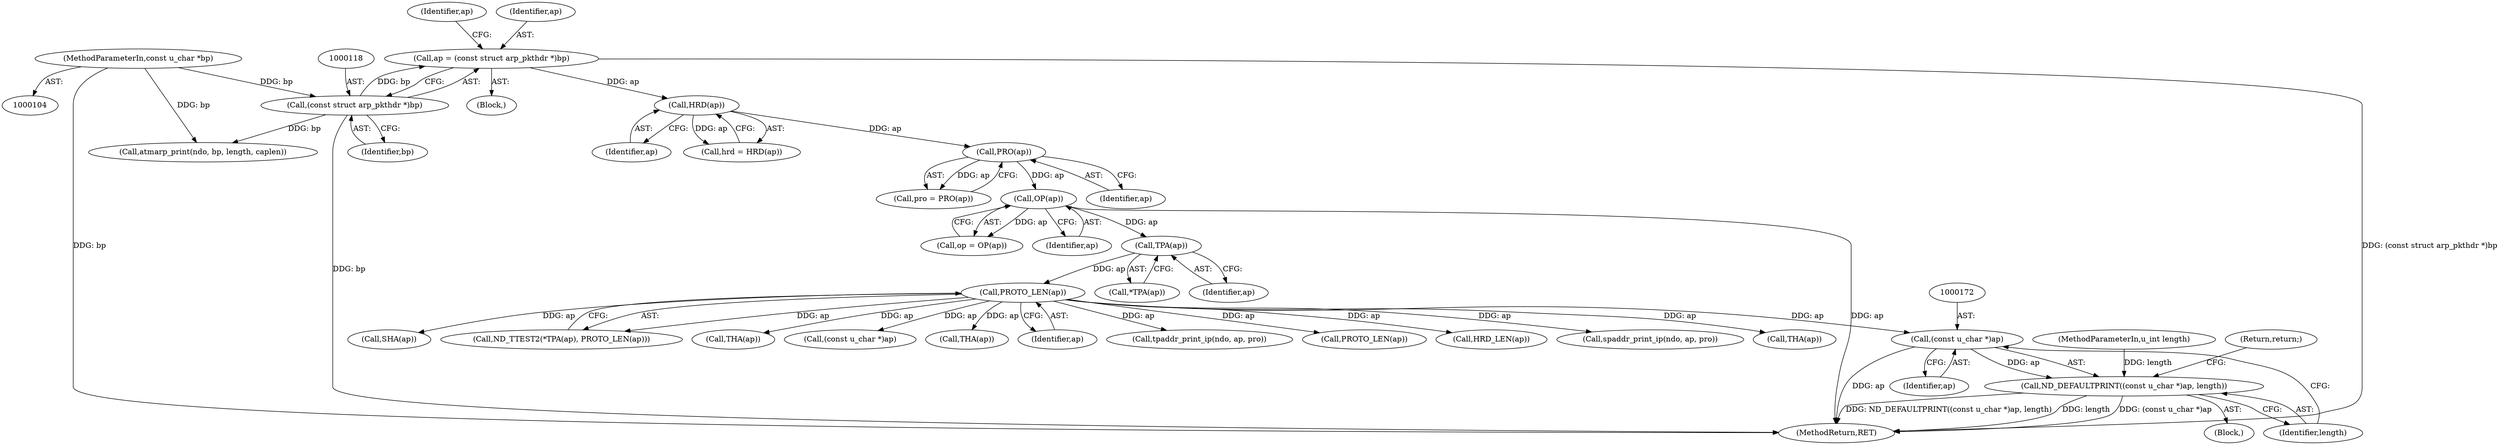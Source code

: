 digraph "0_tcpdump_13ab8d18617d616c7d343530f8a842e7143fb5cc@pointer" {
"1000171" [label="(Call,(const u_char *)ap)"];
"1000161" [label="(Call,PROTO_LEN(ap))"];
"1000159" [label="(Call,TPA(ap))"];
"1000133" [label="(Call,OP(ap))"];
"1000129" [label="(Call,PRO(ap))"];
"1000125" [label="(Call,HRD(ap))"];
"1000115" [label="(Call,ap = (const struct arp_pkthdr *)bp)"];
"1000117" [label="(Call,(const struct arp_pkthdr *)bp)"];
"1000106" [label="(MethodParameterIn,const u_char *bp)"];
"1000170" [label="(Call,ND_DEFAULTPRINT((const u_char *)ap, length))"];
"1000197" [label="(Call,PROTO_LEN(ap))"];
"1000139" [label="(Call,atmarp_print(ndo, bp, length, caplen))"];
"1000126" [label="(Identifier,ap)"];
"1000175" [label="(Return,return;)"];
"1000413" [label="(MethodReturn,RET)"];
"1000220" [label="(Call,HRD_LEN(ap))"];
"1000122" [label="(Identifier,ap)"];
"1000294" [label="(Call,spaddr_print_ip(ndo, ap, pro))"];
"1000130" [label="(Identifier,ap)"];
"1000360" [label="(Call,THA(ap))"];
"1000381" [label="(Call,SHA(ap))"];
"1000157" [label="(Call,ND_TTEST2(*TPA(ap), PROTO_LEN(ap)))"];
"1000117" [label="(Call,(const struct arp_pkthdr *)bp)"];
"1000109" [label="(Block,)"];
"1000171" [label="(Call,(const u_char *)ap)"];
"1000161" [label="(Call,PROTO_LEN(ap))"];
"1000119" [label="(Identifier,bp)"];
"1000160" [label="(Identifier,ap)"];
"1000320" [label="(Call,THA(ap))"];
"1000393" [label="(Call,(const u_char *)ap)"];
"1000129" [label="(Call,PRO(ap))"];
"1000341" [label="(Call,THA(ap))"];
"1000133" [label="(Call,OP(ap))"];
"1000131" [label="(Call,op = OP(ap))"];
"1000107" [label="(MethodParameterIn,u_int length)"];
"1000159" [label="(Call,TPA(ap))"];
"1000125" [label="(Call,HRD(ap))"];
"1000162" [label="(Identifier,ap)"];
"1000127" [label="(Call,pro = PRO(ap))"];
"1000163" [label="(Block,)"];
"1000106" [label="(MethodParameterIn,const u_char *bp)"];
"1000116" [label="(Identifier,ap)"];
"1000115" [label="(Call,ap = (const struct arp_pkthdr *)bp)"];
"1000134" [label="(Identifier,ap)"];
"1000170" [label="(Call,ND_DEFAULTPRINT((const u_char *)ap, length))"];
"1000174" [label="(Identifier,length)"];
"1000260" [label="(Call,tpaddr_print_ip(ndo, ap, pro))"];
"1000173" [label="(Identifier,ap)"];
"1000158" [label="(Call,*TPA(ap))"];
"1000123" [label="(Call,hrd = HRD(ap))"];
"1000171" -> "1000170"  [label="AST: "];
"1000171" -> "1000173"  [label="CFG: "];
"1000172" -> "1000171"  [label="AST: "];
"1000173" -> "1000171"  [label="AST: "];
"1000174" -> "1000171"  [label="CFG: "];
"1000171" -> "1000413"  [label="DDG: ap"];
"1000171" -> "1000170"  [label="DDG: ap"];
"1000161" -> "1000171"  [label="DDG: ap"];
"1000161" -> "1000157"  [label="AST: "];
"1000161" -> "1000162"  [label="CFG: "];
"1000162" -> "1000161"  [label="AST: "];
"1000157" -> "1000161"  [label="CFG: "];
"1000161" -> "1000157"  [label="DDG: ap"];
"1000159" -> "1000161"  [label="DDG: ap"];
"1000161" -> "1000197"  [label="DDG: ap"];
"1000161" -> "1000220"  [label="DDG: ap"];
"1000161" -> "1000260"  [label="DDG: ap"];
"1000161" -> "1000294"  [label="DDG: ap"];
"1000161" -> "1000320"  [label="DDG: ap"];
"1000161" -> "1000341"  [label="DDG: ap"];
"1000161" -> "1000360"  [label="DDG: ap"];
"1000161" -> "1000381"  [label="DDG: ap"];
"1000161" -> "1000393"  [label="DDG: ap"];
"1000159" -> "1000158"  [label="AST: "];
"1000159" -> "1000160"  [label="CFG: "];
"1000160" -> "1000159"  [label="AST: "];
"1000158" -> "1000159"  [label="CFG: "];
"1000133" -> "1000159"  [label="DDG: ap"];
"1000133" -> "1000131"  [label="AST: "];
"1000133" -> "1000134"  [label="CFG: "];
"1000134" -> "1000133"  [label="AST: "];
"1000131" -> "1000133"  [label="CFG: "];
"1000133" -> "1000413"  [label="DDG: ap"];
"1000133" -> "1000131"  [label="DDG: ap"];
"1000129" -> "1000133"  [label="DDG: ap"];
"1000129" -> "1000127"  [label="AST: "];
"1000129" -> "1000130"  [label="CFG: "];
"1000130" -> "1000129"  [label="AST: "];
"1000127" -> "1000129"  [label="CFG: "];
"1000129" -> "1000127"  [label="DDG: ap"];
"1000125" -> "1000129"  [label="DDG: ap"];
"1000125" -> "1000123"  [label="AST: "];
"1000125" -> "1000126"  [label="CFG: "];
"1000126" -> "1000125"  [label="AST: "];
"1000123" -> "1000125"  [label="CFG: "];
"1000125" -> "1000123"  [label="DDG: ap"];
"1000115" -> "1000125"  [label="DDG: ap"];
"1000115" -> "1000109"  [label="AST: "];
"1000115" -> "1000117"  [label="CFG: "];
"1000116" -> "1000115"  [label="AST: "];
"1000117" -> "1000115"  [label="AST: "];
"1000122" -> "1000115"  [label="CFG: "];
"1000115" -> "1000413"  [label="DDG: (const struct arp_pkthdr *)bp"];
"1000117" -> "1000115"  [label="DDG: bp"];
"1000117" -> "1000119"  [label="CFG: "];
"1000118" -> "1000117"  [label="AST: "];
"1000119" -> "1000117"  [label="AST: "];
"1000117" -> "1000413"  [label="DDG: bp"];
"1000106" -> "1000117"  [label="DDG: bp"];
"1000117" -> "1000139"  [label="DDG: bp"];
"1000106" -> "1000104"  [label="AST: "];
"1000106" -> "1000413"  [label="DDG: bp"];
"1000106" -> "1000139"  [label="DDG: bp"];
"1000170" -> "1000163"  [label="AST: "];
"1000170" -> "1000174"  [label="CFG: "];
"1000174" -> "1000170"  [label="AST: "];
"1000175" -> "1000170"  [label="CFG: "];
"1000170" -> "1000413"  [label="DDG: (const u_char *)ap"];
"1000170" -> "1000413"  [label="DDG: ND_DEFAULTPRINT((const u_char *)ap, length)"];
"1000170" -> "1000413"  [label="DDG: length"];
"1000107" -> "1000170"  [label="DDG: length"];
}
